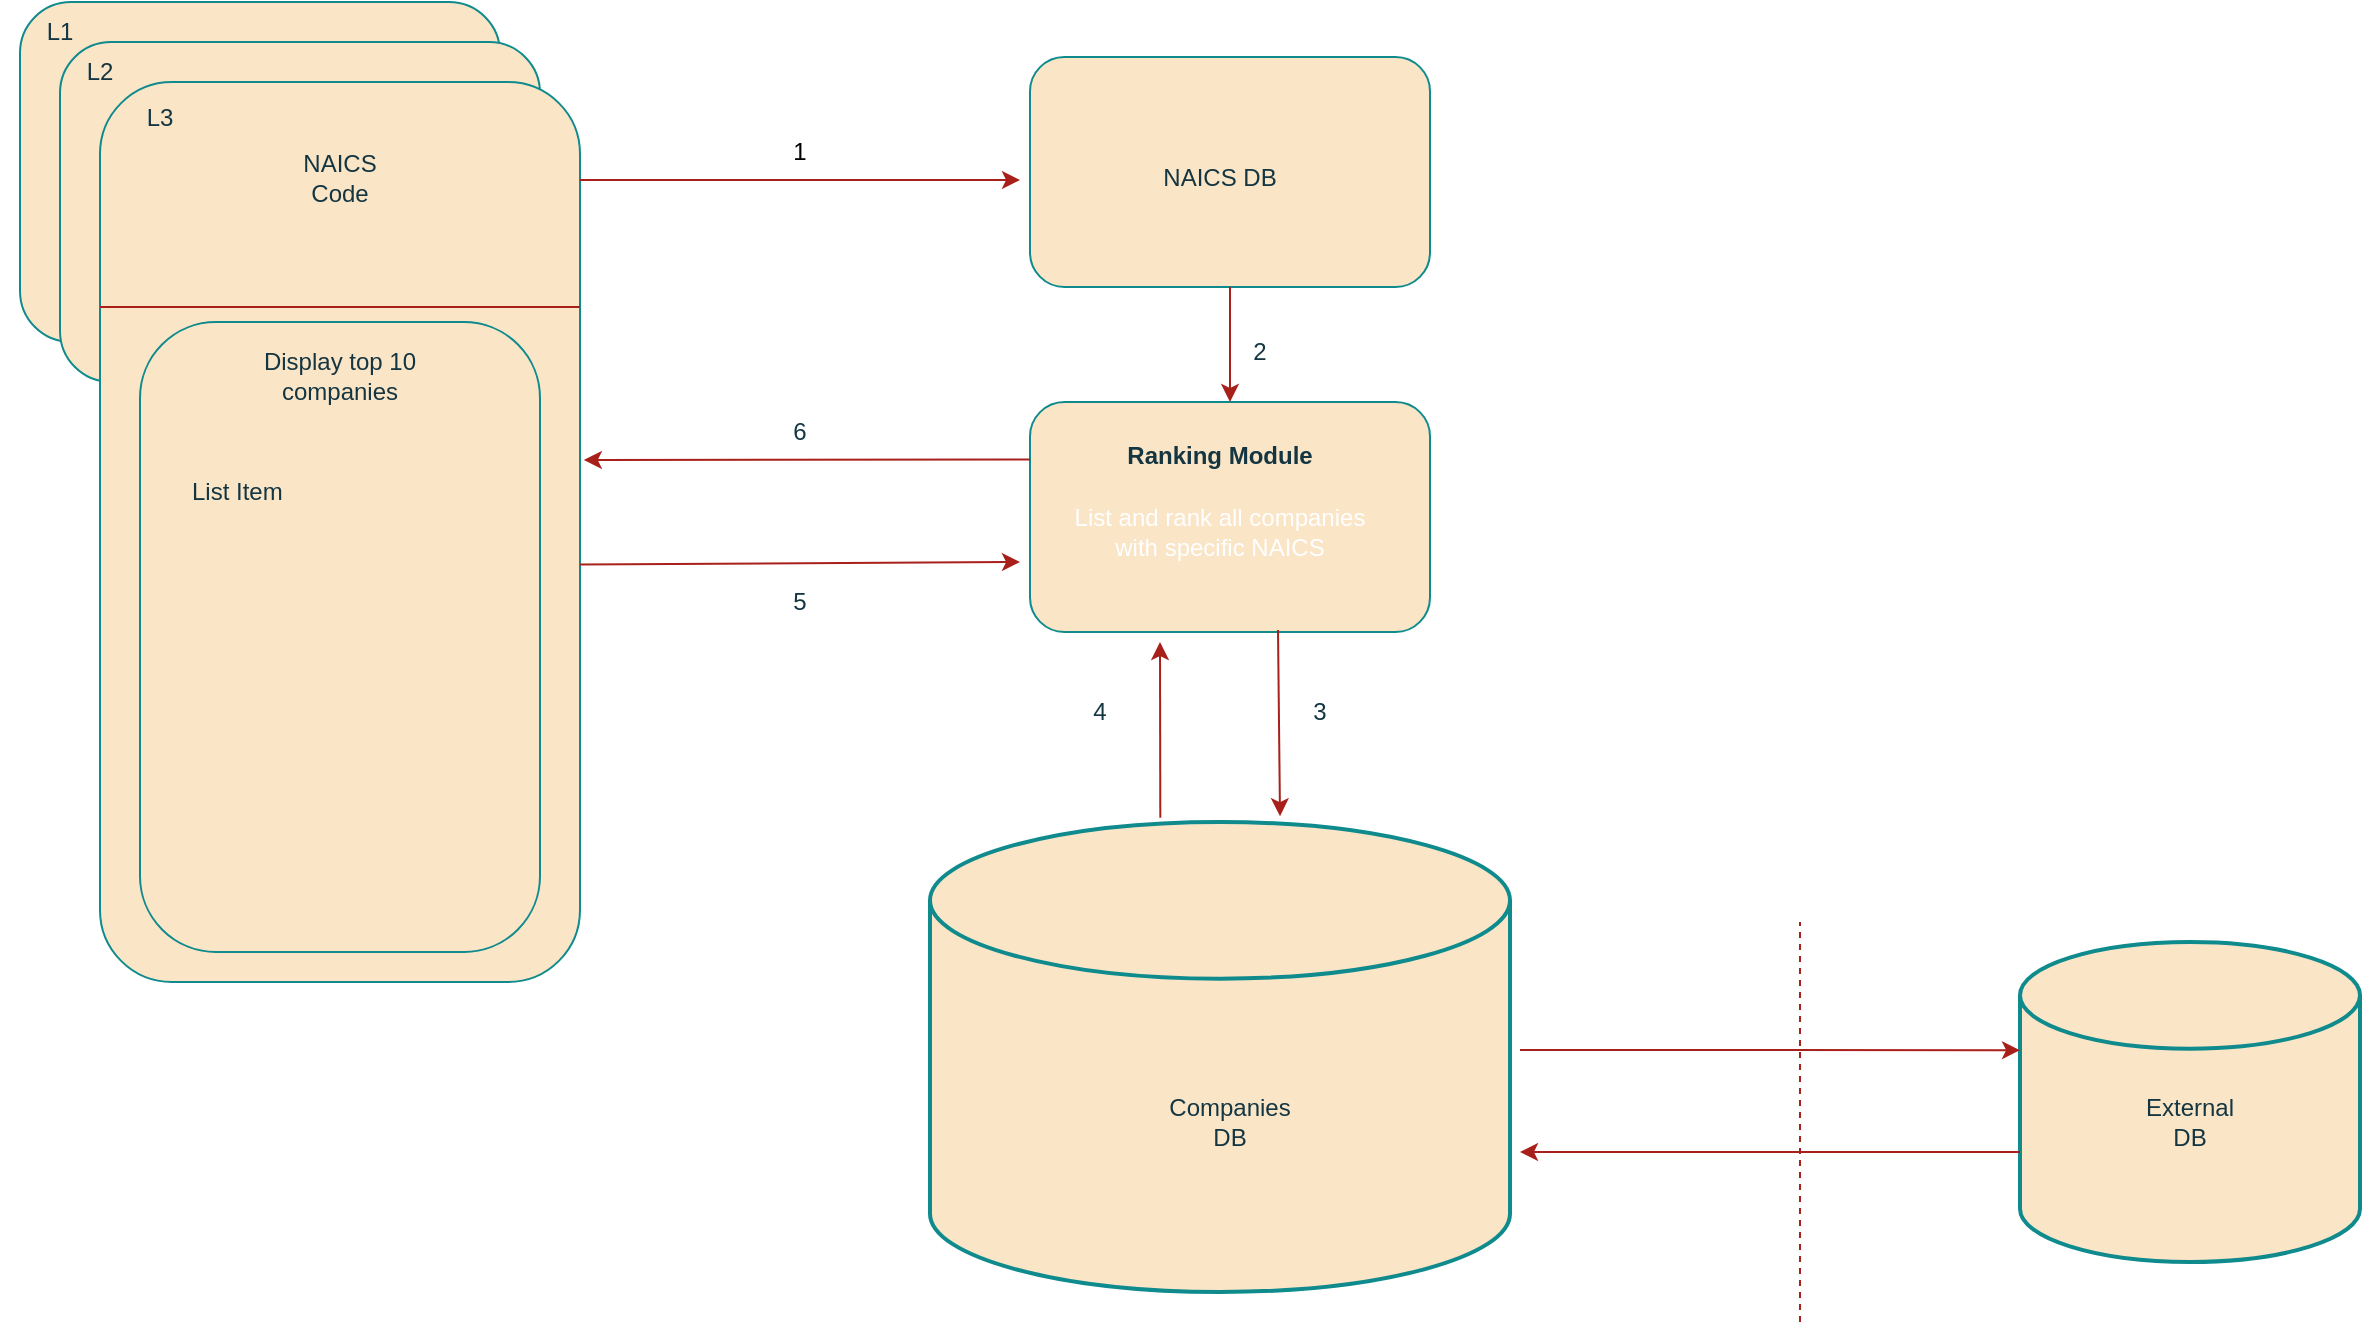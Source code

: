 <mxfile version="26.1.1">
  <diagram name="Sida-1" id="fuKgmOUG83cluatKNkWX">
    <mxGraphModel dx="954" dy="605" grid="1" gridSize="10" guides="1" tooltips="1" connect="1" arrows="1" fold="1" page="1" pageScale="1" pageWidth="827" pageHeight="1169" math="0" shadow="0">
      <root>
        <mxCell id="0" />
        <mxCell id="1" parent="0" />
        <mxCell id="iFKTmHwewYyuTtw9cPjH-38" value="" style="strokeWidth=2;html=1;shape=mxgraph.flowchart.database;whiteSpace=wrap;labelBackgroundColor=none;fillColor=#FAE5C7;strokeColor=#0F8B8D;fontColor=#143642;" parent="1" vertex="1">
          <mxGeometry x="535" y="510" width="290" height="235" as="geometry" />
        </mxCell>
        <mxCell id="iFKTmHwewYyuTtw9cPjH-37" value="" style="strokeWidth=2;html=1;shape=mxgraph.flowchart.database;whiteSpace=wrap;labelBackgroundColor=none;fillColor=#FAE5C7;strokeColor=#0F8B8D;fontColor=#143642;" parent="1" vertex="1">
          <mxGeometry x="1080" y="570" width="170" height="160" as="geometry" />
        </mxCell>
        <mxCell id="iFKTmHwewYyuTtw9cPjH-1" value="" style="rounded=1;whiteSpace=wrap;html=1;labelBackgroundColor=none;fillColor=#FAE5C7;strokeColor=#0F8B8D;fontColor=#143642;" parent="1" vertex="1">
          <mxGeometry x="80" y="100" width="240" height="170" as="geometry" />
        </mxCell>
        <mxCell id="iFKTmHwewYyuTtw9cPjH-2" value="" style="rounded=1;whiteSpace=wrap;html=1;labelBackgroundColor=none;fillColor=#FAE5C7;strokeColor=#0F8B8D;fontColor=#143642;" parent="1" vertex="1">
          <mxGeometry x="100" y="120" width="240" height="170" as="geometry" />
        </mxCell>
        <mxCell id="iFKTmHwewYyuTtw9cPjH-3" value="" style="rounded=1;whiteSpace=wrap;html=1;labelBackgroundColor=none;fillColor=#FAE5C7;strokeColor=#0F8B8D;fontColor=#143642;" parent="1" vertex="1">
          <mxGeometry x="120" y="140" width="240" height="450" as="geometry" />
        </mxCell>
        <mxCell id="iFKTmHwewYyuTtw9cPjH-6" value="" style="rounded=1;whiteSpace=wrap;html=1;labelBackgroundColor=none;fillColor=#FAE5C7;strokeColor=#0F8B8D;fontColor=#143642;" parent="1" vertex="1">
          <mxGeometry x="585" y="300" width="200" height="115" as="geometry" />
        </mxCell>
        <mxCell id="iFKTmHwewYyuTtw9cPjH-7" value="" style="rounded=1;whiteSpace=wrap;html=1;labelBackgroundColor=none;fillColor=#FAE5C7;strokeColor=#0F8B8D;fontColor=#143642;" parent="1" vertex="1">
          <mxGeometry x="585" y="127.5" width="200" height="115" as="geometry" />
        </mxCell>
        <mxCell id="iFKTmHwewYyuTtw9cPjH-8" value="" style="endArrow=classic;html=1;rounded=0;exitX=1;exitY=0.109;exitDx=0;exitDy=0;exitPerimeter=0;labelBackgroundColor=none;fontColor=default;strokeColor=#A8201A;" parent="1" source="iFKTmHwewYyuTtw9cPjH-3" edge="1">
          <mxGeometry width="50" height="50" relative="1" as="geometry">
            <mxPoint x="460" y="210" as="sourcePoint" />
            <mxPoint x="580" y="189" as="targetPoint" />
          </mxGeometry>
        </mxCell>
        <mxCell id="iFKTmHwewYyuTtw9cPjH-9" value="" style="endArrow=classic;html=1;rounded=0;exitX=0.5;exitY=1;exitDx=0;exitDy=0;entryX=0.5;entryY=0;entryDx=0;entryDy=0;labelBackgroundColor=none;fontColor=default;strokeColor=#A8201A;" parent="1" source="iFKTmHwewYyuTtw9cPjH-7" target="iFKTmHwewYyuTtw9cPjH-6" edge="1">
          <mxGeometry width="50" height="50" relative="1" as="geometry">
            <mxPoint x="690" y="300" as="sourcePoint" />
            <mxPoint x="740" y="250" as="targetPoint" />
          </mxGeometry>
        </mxCell>
        <mxCell id="iFKTmHwewYyuTtw9cPjH-10" value="" style="endArrow=classic;html=1;rounded=0;exitX=0;exitY=0.25;exitDx=0;exitDy=0;entryX=1.008;entryY=0.42;entryDx=0;entryDy=0;entryPerimeter=0;labelBackgroundColor=none;fontColor=default;strokeColor=#A8201A;" parent="1" source="iFKTmHwewYyuTtw9cPjH-6" target="iFKTmHwewYyuTtw9cPjH-3" edge="1">
          <mxGeometry width="50" height="50" relative="1" as="geometry">
            <mxPoint x="580" y="340" as="sourcePoint" />
            <mxPoint x="500" y="360" as="targetPoint" />
          </mxGeometry>
        </mxCell>
        <mxCell id="iFKTmHwewYyuTtw9cPjH-11" value="" style="endArrow=classic;html=1;rounded=0;exitX=1;exitY=0.536;exitDx=0;exitDy=0;exitPerimeter=0;labelBackgroundColor=none;fontColor=default;strokeColor=#A8201A;" parent="1" source="iFKTmHwewYyuTtw9cPjH-3" edge="1">
          <mxGeometry width="50" height="50" relative="1" as="geometry">
            <mxPoint x="613" y="380" as="sourcePoint" />
            <mxPoint x="580" y="380" as="targetPoint" />
          </mxGeometry>
        </mxCell>
        <mxCell id="iFKTmHwewYyuTtw9cPjH-12" value="" style="endArrow=classic;html=1;rounded=0;exitX=0.415;exitY=-0.007;exitDx=0;exitDy=0;exitPerimeter=0;labelBackgroundColor=none;fontColor=default;strokeColor=#A8201A;" parent="1" edge="1">
          <mxGeometry width="50" height="50" relative="1" as="geometry">
            <mxPoint x="650.15" y="507.9" as="sourcePoint" />
            <mxPoint x="650" y="420" as="targetPoint" />
          </mxGeometry>
        </mxCell>
        <mxCell id="iFKTmHwewYyuTtw9cPjH-13" value="" style="endArrow=classic;html=1;rounded=0;entryX=0.561;entryY=-0.013;entryDx=0;entryDy=0;entryPerimeter=0;exitX=0.62;exitY=0.983;exitDx=0;exitDy=0;exitPerimeter=0;labelBackgroundColor=none;fontColor=default;strokeColor=#A8201A;" parent="1" edge="1">
          <mxGeometry width="50" height="50" relative="1" as="geometry">
            <mxPoint x="709" y="414.045" as="sourcePoint" />
            <mxPoint x="710.01" y="507.1" as="targetPoint" />
          </mxGeometry>
        </mxCell>
        <mxCell id="iFKTmHwewYyuTtw9cPjH-16" value="" style="endArrow=classic;html=1;rounded=0;entryX=0;entryY=0.338;entryDx=0;entryDy=0;entryPerimeter=0;labelBackgroundColor=none;fontColor=default;strokeColor=#A8201A;" parent="1" target="iFKTmHwewYyuTtw9cPjH-37" edge="1">
          <mxGeometry width="50" height="50" relative="1" as="geometry">
            <mxPoint x="830" y="624" as="sourcePoint" />
            <mxPoint x="1050" y="624" as="targetPoint" />
          </mxGeometry>
        </mxCell>
        <mxCell id="iFKTmHwewYyuTtw9cPjH-17" value="" style="endArrow=classic;html=1;rounded=0;exitX=0;exitY=0.656;exitDx=0;exitDy=0;exitPerimeter=0;labelBackgroundColor=none;fontColor=default;strokeColor=#A8201A;" parent="1" source="iFKTmHwewYyuTtw9cPjH-37" edge="1">
          <mxGeometry width="50" height="50" relative="1" as="geometry">
            <mxPoint x="1049.08" y="675.96" as="sourcePoint" />
            <mxPoint x="830" y="675" as="targetPoint" />
          </mxGeometry>
        </mxCell>
        <mxCell id="iFKTmHwewYyuTtw9cPjH-18" value="External DB" style="text;html=1;align=center;verticalAlign=middle;whiteSpace=wrap;rounded=0;labelBackgroundColor=none;fontColor=#143642;" parent="1" vertex="1">
          <mxGeometry x="1135" y="645" width="60" height="30" as="geometry" />
        </mxCell>
        <mxCell id="iFKTmHwewYyuTtw9cPjH-19" value="Companies DB" style="text;html=1;align=center;verticalAlign=middle;whiteSpace=wrap;rounded=0;labelBackgroundColor=none;fontColor=#143642;" parent="1" vertex="1">
          <mxGeometry x="655" y="645" width="60" height="30" as="geometry" />
        </mxCell>
        <mxCell id="iFKTmHwewYyuTtw9cPjH-21" value="NAICS DB" style="text;html=1;align=center;verticalAlign=middle;whiteSpace=wrap;rounded=0;labelBackgroundColor=none;fontColor=#143642;" parent="1" vertex="1">
          <mxGeometry x="650" y="173" width="60" height="30" as="geometry" />
        </mxCell>
        <mxCell id="iFKTmHwewYyuTtw9cPjH-22" value="L1" style="text;html=1;align=center;verticalAlign=middle;whiteSpace=wrap;rounded=0;labelBackgroundColor=none;fontColor=#143642;" parent="1" vertex="1">
          <mxGeometry x="70" y="100" width="60" height="30" as="geometry" />
        </mxCell>
        <mxCell id="iFKTmHwewYyuTtw9cPjH-23" value="L2" style="text;html=1;align=center;verticalAlign=middle;whiteSpace=wrap;rounded=0;labelBackgroundColor=none;fontColor=#143642;" parent="1" vertex="1">
          <mxGeometry x="90" y="120" width="60" height="30" as="geometry" />
        </mxCell>
        <mxCell id="iFKTmHwewYyuTtw9cPjH-25" value="L3" style="text;html=1;align=center;verticalAlign=middle;whiteSpace=wrap;rounded=0;labelBackgroundColor=none;fontColor=#143642;" parent="1" vertex="1">
          <mxGeometry x="120" y="143" width="60" height="30" as="geometry" />
        </mxCell>
        <mxCell id="iFKTmHwewYyuTtw9cPjH-26" value="NAICS Code" style="text;html=1;align=center;verticalAlign=middle;whiteSpace=wrap;rounded=0;labelBackgroundColor=none;fontColor=#143642;" parent="1" vertex="1">
          <mxGeometry x="210" y="173" width="60" height="30" as="geometry" />
        </mxCell>
        <mxCell id="iFKTmHwewYyuTtw9cPjH-27" value="" style="endArrow=none;html=1;rounded=0;exitX=0;exitY=0.25;exitDx=0;exitDy=0;entryX=1;entryY=0.25;entryDx=0;entryDy=0;labelBackgroundColor=none;fontColor=default;strokeColor=#A8201A;" parent="1" source="iFKTmHwewYyuTtw9cPjH-3" target="iFKTmHwewYyuTtw9cPjH-3" edge="1">
          <mxGeometry width="50" height="50" relative="1" as="geometry">
            <mxPoint x="520" y="430" as="sourcePoint" />
            <mxPoint x="570" y="380" as="targetPoint" />
          </mxGeometry>
        </mxCell>
        <mxCell id="iFKTmHwewYyuTtw9cPjH-29" value="&lt;font style=&quot;color: rgb(0, 0, 0);&quot;&gt;1&lt;/font&gt;" style="text;html=1;align=center;verticalAlign=middle;whiteSpace=wrap;rounded=0;labelBackgroundColor=none;fontColor=#143642;" parent="1" vertex="1">
          <mxGeometry x="440" y="160" width="60" height="30" as="geometry" />
        </mxCell>
        <mxCell id="iFKTmHwewYyuTtw9cPjH-30" value="2" style="text;html=1;align=center;verticalAlign=middle;whiteSpace=wrap;rounded=0;labelBackgroundColor=none;fontColor=#143642;" parent="1" vertex="1">
          <mxGeometry x="670" y="260" width="60" height="30" as="geometry" />
        </mxCell>
        <mxCell id="iFKTmHwewYyuTtw9cPjH-32" value="3" style="text;html=1;align=center;verticalAlign=middle;whiteSpace=wrap;rounded=0;labelBackgroundColor=none;fontColor=#143642;" parent="1" vertex="1">
          <mxGeometry x="700" y="440" width="60" height="30" as="geometry" />
        </mxCell>
        <mxCell id="iFKTmHwewYyuTtw9cPjH-33" value="4" style="text;html=1;align=center;verticalAlign=middle;whiteSpace=wrap;rounded=0;labelBackgroundColor=none;fontColor=#143642;" parent="1" vertex="1">
          <mxGeometry x="590" y="440" width="60" height="30" as="geometry" />
        </mxCell>
        <mxCell id="iFKTmHwewYyuTtw9cPjH-34" value="5" style="text;html=1;align=center;verticalAlign=middle;whiteSpace=wrap;rounded=0;labelBackgroundColor=none;fontColor=#143642;" parent="1" vertex="1">
          <mxGeometry x="440" y="385" width="60" height="30" as="geometry" />
        </mxCell>
        <mxCell id="iFKTmHwewYyuTtw9cPjH-35" value="6" style="text;html=1;align=center;verticalAlign=middle;whiteSpace=wrap;rounded=0;labelBackgroundColor=none;fontColor=#143642;" parent="1" vertex="1">
          <mxGeometry x="440" y="300" width="60" height="30" as="geometry" />
        </mxCell>
        <mxCell id="iFKTmHwewYyuTtw9cPjH-36" value="" style="endArrow=none;dashed=1;html=1;rounded=0;labelBackgroundColor=none;fontColor=default;strokeColor=#A8201A;" parent="1" edge="1">
          <mxGeometry width="50" height="50" relative="1" as="geometry">
            <mxPoint x="970" y="760" as="sourcePoint" />
            <mxPoint x="970" y="560" as="targetPoint" />
          </mxGeometry>
        </mxCell>
        <mxCell id="RUvVfAlmBm02Kkci9l_3-2" value="&lt;div style=&quot;line-height: 60%;&quot;&gt;&lt;h1 style=&quot;margin-top: 0px; line-height: 60%;&quot;&gt;&lt;span style=&quot;font-size: 12px; line-height: 60%;&quot;&gt;Ranking Module&lt;/span&gt;&lt;/h1&gt;&lt;h1 style=&quot;margin-top: 0px; line-height: 60%;&quot;&gt;&lt;span style=&quot;background-color: transparent; color: light-dark(rgb(255, 255, 255), rgb(18, 18, 18)); font-size: 12px; font-weight: 400; line-height: 60%;&quot;&gt;List and rank all companies with specific NAICS&lt;/span&gt;&lt;/h1&gt;&lt;/div&gt;" style="text;html=1;align=center;verticalAlign=middle;whiteSpace=wrap;rounded=0;fontColor=#143642;labelBackgroundColor=none;" vertex="1" parent="1">
          <mxGeometry x="600" y="314" width="160" height="80" as="geometry" />
        </mxCell>
        <mxCell id="RUvVfAlmBm02Kkci9l_3-3" value="" style="rounded=1;whiteSpace=wrap;html=1;strokeColor=#0F8B8D;fontColor=#143642;fillColor=#FAE5C7;arcSize=19;labelBackgroundColor=none;" vertex="1" parent="1">
          <mxGeometry x="140" y="260" width="200" height="315" as="geometry" />
        </mxCell>
        <mxCell id="RUvVfAlmBm02Kkci9l_3-4" value="Display top 10 companies" style="text;html=1;align=center;verticalAlign=middle;whiteSpace=wrap;rounded=0;fontColor=#143642;labelBackgroundColor=none;" vertex="1" parent="1">
          <mxGeometry x="190" y="274" width="100" height="26" as="geometry" />
        </mxCell>
        <mxCell id="RUvVfAlmBm02Kkci9l_3-6" value="List Item" style="text;strokeColor=none;fillColor=none;align=left;verticalAlign=middle;spacingLeft=4;spacingRight=4;overflow=hidden;points=[[0,0.5],[1,0.5]];portConstraint=eastwest;rotatable=0;whiteSpace=wrap;html=1;fontColor=#143642;labelBackgroundColor=none;" vertex="1" parent="1">
          <mxGeometry x="160" y="330" width="80" height="30" as="geometry" />
        </mxCell>
      </root>
    </mxGraphModel>
  </diagram>
</mxfile>

